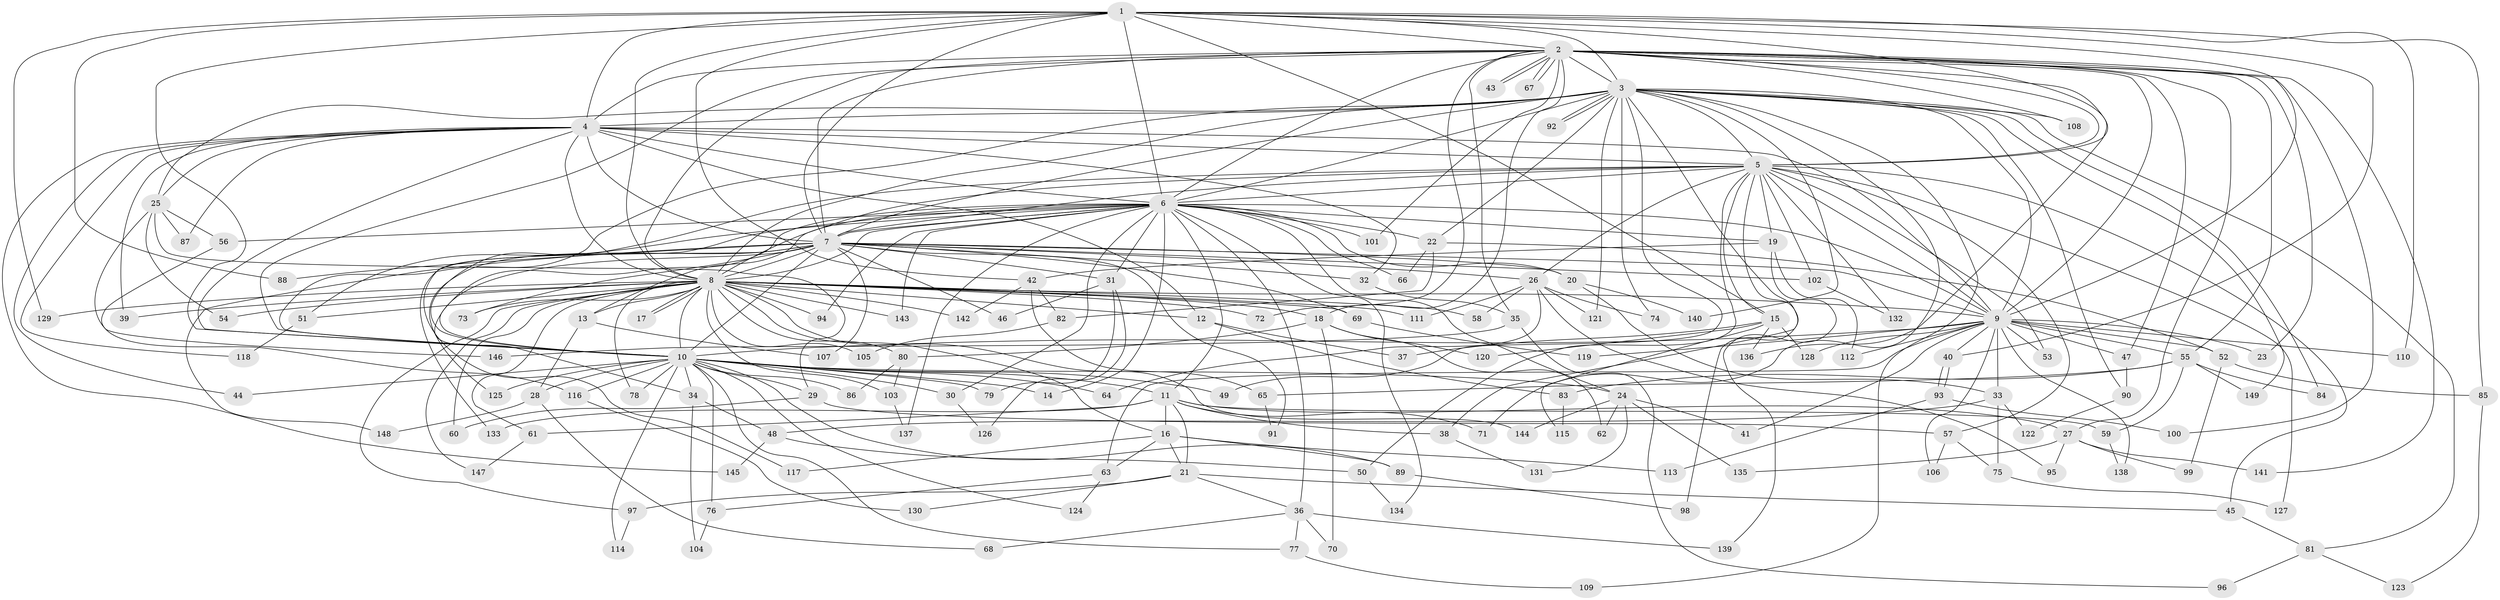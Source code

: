 // Generated by graph-tools (version 1.1) at 2025/10/02/27/25 16:10:57]
// undirected, 149 vertices, 323 edges
graph export_dot {
graph [start="1"]
  node [color=gray90,style=filled];
  1;
  2;
  3;
  4;
  5;
  6;
  7;
  8;
  9;
  10;
  11;
  12;
  13;
  14;
  15;
  16;
  17;
  18;
  19;
  20;
  21;
  22;
  23;
  24;
  25;
  26;
  27;
  28;
  29;
  30;
  31;
  32;
  33;
  34;
  35;
  36;
  37;
  38;
  39;
  40;
  41;
  42;
  43;
  44;
  45;
  46;
  47;
  48;
  49;
  50;
  51;
  52;
  53;
  54;
  55;
  56;
  57;
  58;
  59;
  60;
  61;
  62;
  63;
  64;
  65;
  66;
  67;
  68;
  69;
  70;
  71;
  72;
  73;
  74;
  75;
  76;
  77;
  78;
  79;
  80;
  81;
  82;
  83;
  84;
  85;
  86;
  87;
  88;
  89;
  90;
  91;
  92;
  93;
  94;
  95;
  96;
  97;
  98;
  99;
  100;
  101;
  102;
  103;
  104;
  105;
  106;
  107;
  108;
  109;
  110;
  111;
  112;
  113;
  114;
  115;
  116;
  117;
  118;
  119;
  120;
  121;
  122;
  123;
  124;
  125;
  126;
  127;
  128;
  129;
  130;
  131;
  132;
  133;
  134;
  135;
  136;
  137;
  138;
  139;
  140;
  141;
  142;
  143;
  144;
  145;
  146;
  147;
  148;
  149;
  1 -- 2;
  1 -- 3;
  1 -- 4;
  1 -- 5;
  1 -- 6;
  1 -- 7;
  1 -- 8;
  1 -- 9;
  1 -- 10;
  1 -- 15;
  1 -- 40;
  1 -- 42;
  1 -- 85;
  1 -- 88;
  1 -- 110;
  1 -- 129;
  2 -- 3;
  2 -- 4;
  2 -- 5;
  2 -- 6;
  2 -- 7;
  2 -- 8;
  2 -- 9;
  2 -- 10;
  2 -- 18;
  2 -- 23;
  2 -- 27;
  2 -- 35;
  2 -- 43;
  2 -- 43;
  2 -- 47;
  2 -- 55;
  2 -- 67;
  2 -- 67;
  2 -- 72;
  2 -- 100;
  2 -- 101;
  2 -- 108;
  2 -- 136;
  2 -- 141;
  3 -- 4;
  3 -- 5;
  3 -- 6;
  3 -- 7;
  3 -- 8;
  3 -- 9;
  3 -- 10;
  3 -- 22;
  3 -- 25;
  3 -- 49;
  3 -- 71;
  3 -- 74;
  3 -- 81;
  3 -- 84;
  3 -- 90;
  3 -- 92;
  3 -- 92;
  3 -- 98;
  3 -- 108;
  3 -- 109;
  3 -- 121;
  3 -- 140;
  3 -- 149;
  4 -- 5;
  4 -- 6;
  4 -- 7;
  4 -- 8;
  4 -- 9;
  4 -- 10;
  4 -- 12;
  4 -- 25;
  4 -- 32;
  4 -- 39;
  4 -- 44;
  4 -- 87;
  4 -- 118;
  4 -- 145;
  5 -- 6;
  5 -- 7;
  5 -- 8;
  5 -- 9;
  5 -- 10;
  5 -- 15;
  5 -- 19;
  5 -- 26;
  5 -- 38;
  5 -- 45;
  5 -- 50;
  5 -- 53;
  5 -- 57;
  5 -- 102;
  5 -- 127;
  5 -- 132;
  6 -- 7;
  6 -- 8;
  6 -- 9;
  6 -- 10;
  6 -- 11;
  6 -- 13;
  6 -- 14;
  6 -- 19;
  6 -- 20;
  6 -- 22;
  6 -- 24;
  6 -- 30;
  6 -- 31;
  6 -- 36;
  6 -- 51;
  6 -- 56;
  6 -- 66;
  6 -- 94;
  6 -- 101;
  6 -- 117;
  6 -- 134;
  6 -- 137;
  6 -- 143;
  7 -- 8;
  7 -- 9;
  7 -- 10;
  7 -- 20;
  7 -- 26;
  7 -- 31;
  7 -- 32;
  7 -- 34;
  7 -- 46;
  7 -- 69;
  7 -- 73;
  7 -- 88;
  7 -- 91;
  7 -- 102;
  7 -- 107;
  7 -- 125;
  7 -- 133;
  7 -- 148;
  8 -- 9;
  8 -- 10;
  8 -- 12;
  8 -- 13;
  8 -- 16;
  8 -- 17;
  8 -- 17;
  8 -- 18;
  8 -- 39;
  8 -- 51;
  8 -- 54;
  8 -- 58;
  8 -- 60;
  8 -- 61;
  8 -- 69;
  8 -- 72;
  8 -- 73;
  8 -- 78;
  8 -- 80;
  8 -- 94;
  8 -- 97;
  8 -- 103;
  8 -- 105;
  8 -- 111;
  8 -- 129;
  8 -- 142;
  8 -- 143;
  8 -- 144;
  8 -- 147;
  9 -- 10;
  9 -- 23;
  9 -- 33;
  9 -- 40;
  9 -- 41;
  9 -- 47;
  9 -- 52;
  9 -- 53;
  9 -- 55;
  9 -- 63;
  9 -- 106;
  9 -- 110;
  9 -- 112;
  9 -- 119;
  9 -- 128;
  9 -- 138;
  10 -- 11;
  10 -- 14;
  10 -- 24;
  10 -- 28;
  10 -- 29;
  10 -- 30;
  10 -- 34;
  10 -- 44;
  10 -- 49;
  10 -- 64;
  10 -- 76;
  10 -- 77;
  10 -- 78;
  10 -- 79;
  10 -- 86;
  10 -- 89;
  10 -- 114;
  10 -- 116;
  10 -- 124;
  10 -- 125;
  11 -- 16;
  11 -- 21;
  11 -- 27;
  11 -- 38;
  11 -- 59;
  11 -- 61;
  11 -- 71;
  11 -- 133;
  12 -- 37;
  12 -- 83;
  13 -- 28;
  13 -- 107;
  15 -- 37;
  15 -- 115;
  15 -- 120;
  15 -- 128;
  15 -- 136;
  16 -- 21;
  16 -- 63;
  16 -- 89;
  16 -- 113;
  16 -- 117;
  18 -- 62;
  18 -- 70;
  18 -- 80;
  18 -- 120;
  19 -- 42;
  19 -- 112;
  19 -- 139;
  20 -- 33;
  20 -- 140;
  21 -- 36;
  21 -- 45;
  21 -- 97;
  21 -- 130;
  22 -- 52;
  22 -- 66;
  22 -- 82;
  24 -- 41;
  24 -- 62;
  24 -- 131;
  24 -- 135;
  24 -- 144;
  25 -- 29;
  25 -- 54;
  25 -- 56;
  25 -- 87;
  25 -- 146;
  26 -- 58;
  26 -- 64;
  26 -- 74;
  26 -- 95;
  26 -- 111;
  26 -- 121;
  27 -- 95;
  27 -- 99;
  27 -- 135;
  27 -- 141;
  28 -- 68;
  28 -- 148;
  29 -- 57;
  29 -- 60;
  30 -- 126;
  31 -- 46;
  31 -- 79;
  31 -- 126;
  32 -- 35;
  33 -- 48;
  33 -- 75;
  33 -- 122;
  34 -- 48;
  34 -- 104;
  35 -- 96;
  35 -- 146;
  36 -- 68;
  36 -- 70;
  36 -- 77;
  36 -- 139;
  38 -- 131;
  40 -- 93;
  40 -- 93;
  42 -- 65;
  42 -- 82;
  42 -- 142;
  45 -- 81;
  47 -- 90;
  48 -- 50;
  48 -- 145;
  50 -- 134;
  51 -- 118;
  52 -- 85;
  52 -- 99;
  55 -- 59;
  55 -- 65;
  55 -- 83;
  55 -- 84;
  55 -- 149;
  56 -- 116;
  57 -- 75;
  57 -- 106;
  59 -- 138;
  61 -- 147;
  63 -- 76;
  63 -- 124;
  65 -- 91;
  69 -- 119;
  75 -- 127;
  76 -- 104;
  77 -- 109;
  80 -- 86;
  80 -- 103;
  81 -- 96;
  81 -- 123;
  82 -- 105;
  83 -- 115;
  85 -- 123;
  89 -- 98;
  90 -- 122;
  93 -- 100;
  93 -- 113;
  97 -- 114;
  102 -- 132;
  103 -- 137;
  116 -- 130;
}

